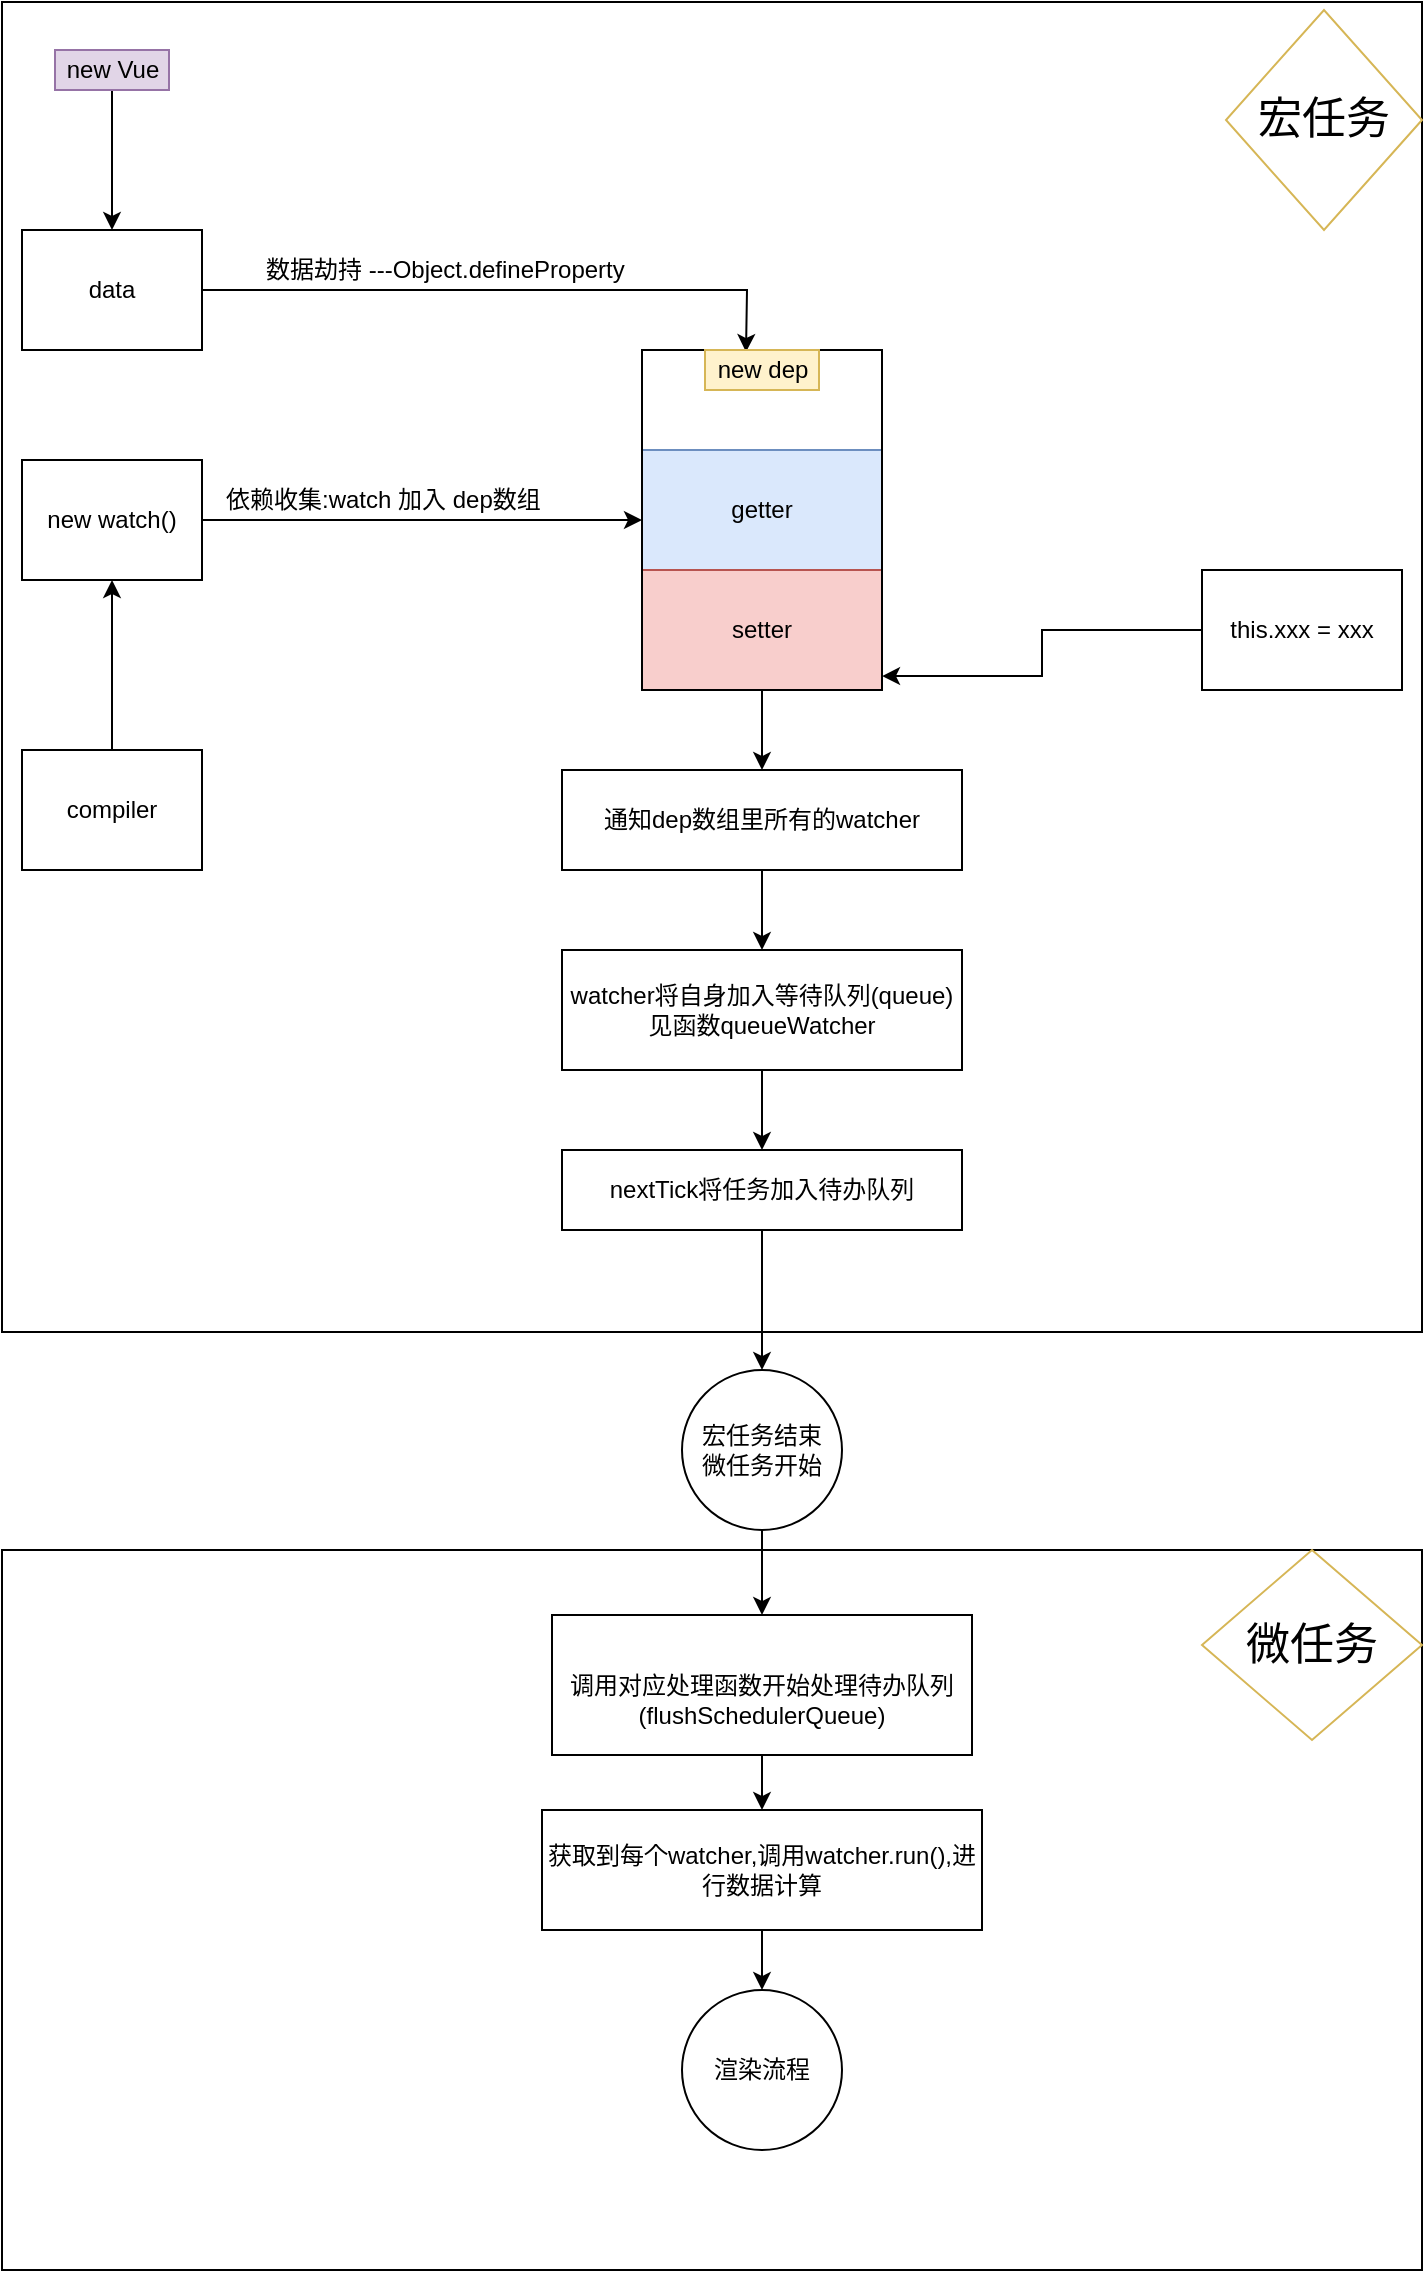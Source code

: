 <mxfile version="12.2.7" type="github" pages="1"><diagram id="HfMefwT_UiIjBtf52L7Y" name="Page-1"><mxGraphModel dx="1634" dy="796" grid="1" gridSize="10" guides="1" tooltips="1" connect="1" arrows="1" fold="1" page="1" pageScale="1" pageWidth="827" pageHeight="1169" background="none" math="0" shadow="0"><root><mxCell id="0"/><mxCell id="1" parent="0"/><mxCell id="YsaOxoRD0oWJHUhISJ-A-52" value="" style="rounded=0;whiteSpace=wrap;html=1;strokeColor=#000000;fillColor=none;" parent="1" vertex="1"><mxGeometry x="20" y="26" width="710" height="665" as="geometry"/></mxCell><mxCell id="YsaOxoRD0oWJHUhISJ-A-53" value="" style="rounded=0;whiteSpace=wrap;html=1;strokeColor=#000000;fillColor=none;" parent="1" vertex="1"><mxGeometry x="20" y="800" width="710" height="360" as="geometry"/></mxCell><mxCell id="YsaOxoRD0oWJHUhISJ-A-1" value="getter" style="rounded=0;whiteSpace=wrap;html=1;fillColor=#dae8fc;strokeColor=#6c8ebf;" parent="1" vertex="1"><mxGeometry x="340" y="250" width="120" height="60" as="geometry"/></mxCell><mxCell id="YsaOxoRD0oWJHUhISJ-A-2" value="setter" style="rounded=0;whiteSpace=wrap;html=1;fillColor=#f8cecc;strokeColor=#b85450;" parent="1" vertex="1"><mxGeometry x="340" y="310" width="120" height="60" as="geometry"/></mxCell><mxCell id="YsaOxoRD0oWJHUhISJ-A-10" style="edgeStyle=orthogonalEdgeStyle;rounded=0;orthogonalLoop=1;jettySize=auto;html=1;entryX=0.458;entryY=0.005;entryDx=0;entryDy=0;entryPerimeter=0;" parent="1" source="YsaOxoRD0oWJHUhISJ-A-3" edge="1"><mxGeometry relative="1" as="geometry"><mxPoint x="392" y="201" as="targetPoint"/></mxGeometry></mxCell><mxCell id="YsaOxoRD0oWJHUhISJ-A-3" value="data" style="rounded=0;whiteSpace=wrap;html=1;" parent="1" vertex="1"><mxGeometry x="30" y="140" width="90" height="60" as="geometry"/></mxCell><mxCell id="YsaOxoRD0oWJHUhISJ-A-11" value="数据劫持 ---Object.defineProperty&amp;nbsp;&lt;br&gt;" style="text;html=1;resizable=0;points=[];autosize=1;align=left;verticalAlign=top;spacingTop=-4;" parent="1" vertex="1"><mxGeometry x="150" y="150" width="200" height="20" as="geometry"/></mxCell><mxCell id="YsaOxoRD0oWJHUhISJ-A-24" style="edgeStyle=orthogonalEdgeStyle;rounded=0;orthogonalLoop=1;jettySize=auto;html=1;entryX=0.5;entryY=1;entryDx=0;entryDy=0;" parent="1" source="YsaOxoRD0oWJHUhISJ-A-12" target="YsaOxoRD0oWJHUhISJ-A-23" edge="1"><mxGeometry relative="1" as="geometry"/></mxCell><mxCell id="YsaOxoRD0oWJHUhISJ-A-12" value="compiler" style="rounded=0;whiteSpace=wrap;html=1;strokeColor=#000000;fillColor=none;" parent="1" vertex="1"><mxGeometry x="30" y="400" width="90" height="60" as="geometry"/></mxCell><mxCell id="YsaOxoRD0oWJHUhISJ-A-39" style="edgeStyle=orthogonalEdgeStyle;rounded=0;orthogonalLoop=1;jettySize=auto;html=1;entryX=0.5;entryY=0;entryDx=0;entryDy=0;" parent="1" source="YsaOxoRD0oWJHUhISJ-A-18" target="YsaOxoRD0oWJHUhISJ-A-38" edge="1"><mxGeometry relative="1" as="geometry"/></mxCell><mxCell id="YsaOxoRD0oWJHUhISJ-A-18" value="" style="rounded=0;whiteSpace=wrap;html=1;strokeColor=#000000;fillColor=none;" parent="1" vertex="1"><mxGeometry x="340" y="200" width="120" height="170" as="geometry"/></mxCell><mxCell id="YsaOxoRD0oWJHUhISJ-A-28" style="edgeStyle=orthogonalEdgeStyle;rounded=0;orthogonalLoop=1;jettySize=auto;html=1;entryX=0.5;entryY=0;entryDx=0;entryDy=0;" parent="1" source="YsaOxoRD0oWJHUhISJ-A-21" target="YsaOxoRD0oWJHUhISJ-A-3" edge="1"><mxGeometry relative="1" as="geometry"/></mxCell><mxCell id="YsaOxoRD0oWJHUhISJ-A-21" value="new Vue" style="text;html=1;strokeColor=#9673a6;fillColor=#e1d5e7;align=center;verticalAlign=middle;whiteSpace=wrap;rounded=0;" parent="1" vertex="1"><mxGeometry x="46.5" y="50" width="57" height="20" as="geometry"/></mxCell><mxCell id="YsaOxoRD0oWJHUhISJ-A-32" style="edgeStyle=orthogonalEdgeStyle;rounded=0;orthogonalLoop=1;jettySize=auto;html=1;entryX=0;entryY=0.5;entryDx=0;entryDy=0;" parent="1" source="YsaOxoRD0oWJHUhISJ-A-23" target="YsaOxoRD0oWJHUhISJ-A-18" edge="1"><mxGeometry relative="1" as="geometry"/></mxCell><mxCell id="YsaOxoRD0oWJHUhISJ-A-23" value="new watch()" style="rounded=0;whiteSpace=wrap;html=1;strokeColor=#000000;fillColor=none;" parent="1" vertex="1"><mxGeometry x="30" y="255" width="90" height="60" as="geometry"/></mxCell><mxCell id="YsaOxoRD0oWJHUhISJ-A-26" value="依赖收集:watch 加入 dep数组" style="text;html=1;resizable=0;points=[];autosize=1;align=left;verticalAlign=top;spacingTop=-4;" parent="1" vertex="1"><mxGeometry x="130" y="265" width="170" height="20" as="geometry"/></mxCell><mxCell id="YsaOxoRD0oWJHUhISJ-A-27" value="new dep" style="text;html=1;strokeColor=#d6b656;fillColor=#fff2cc;align=center;verticalAlign=middle;whiteSpace=wrap;rounded=0;" parent="1" vertex="1"><mxGeometry x="371.5" y="200" width="57" height="20" as="geometry"/></mxCell><mxCell id="YsaOxoRD0oWJHUhISJ-A-37" style="edgeStyle=orthogonalEdgeStyle;rounded=0;orthogonalLoop=1;jettySize=auto;html=1;entryX=1;entryY=0.959;entryDx=0;entryDy=0;entryPerimeter=0;" parent="1" source="YsaOxoRD0oWJHUhISJ-A-30" target="YsaOxoRD0oWJHUhISJ-A-18" edge="1"><mxGeometry relative="1" as="geometry"/></mxCell><mxCell id="YsaOxoRD0oWJHUhISJ-A-30" value="this.xxx = xxx" style="rounded=0;whiteSpace=wrap;html=1;strokeColor=#000000;fillColor=none;" parent="1" vertex="1"><mxGeometry x="620" y="310" width="100" height="60" as="geometry"/></mxCell><mxCell id="YsaOxoRD0oWJHUhISJ-A-41" style="edgeStyle=orthogonalEdgeStyle;rounded=0;orthogonalLoop=1;jettySize=auto;html=1;entryX=0.5;entryY=0;entryDx=0;entryDy=0;" parent="1" source="YsaOxoRD0oWJHUhISJ-A-38" target="YsaOxoRD0oWJHUhISJ-A-40" edge="1"><mxGeometry relative="1" as="geometry"/></mxCell><mxCell id="YsaOxoRD0oWJHUhISJ-A-38" value="通知dep数组里所有的watcher" style="rounded=0;whiteSpace=wrap;html=1;strokeColor=#000000;fillColor=none;" parent="1" vertex="1"><mxGeometry x="300" y="410" width="200" height="50" as="geometry"/></mxCell><mxCell id="YsaOxoRD0oWJHUhISJ-A-43" style="edgeStyle=orthogonalEdgeStyle;rounded=0;orthogonalLoop=1;jettySize=auto;html=1;entryX=0.5;entryY=0;entryDx=0;entryDy=0;" parent="1" source="YsaOxoRD0oWJHUhISJ-A-40" target="YsaOxoRD0oWJHUhISJ-A-42" edge="1"><mxGeometry relative="1" as="geometry"/></mxCell><mxCell id="YsaOxoRD0oWJHUhISJ-A-40" value="watcher将自身加入等待队列(queue)&lt;br&gt;见函数queueWatcher" style="rounded=0;whiteSpace=wrap;html=1;strokeColor=#000000;fillColor=none;align=center;" parent="1" vertex="1"><mxGeometry x="300" y="500" width="200" height="60" as="geometry"/></mxCell><mxCell id="YsaOxoRD0oWJHUhISJ-A-46" style="edgeStyle=orthogonalEdgeStyle;rounded=0;orthogonalLoop=1;jettySize=auto;html=1;entryX=0.5;entryY=0;entryDx=0;entryDy=0;" parent="1" source="YsaOxoRD0oWJHUhISJ-A-42" target="YsaOxoRD0oWJHUhISJ-A-44" edge="1"><mxGeometry relative="1" as="geometry"/></mxCell><mxCell id="YsaOxoRD0oWJHUhISJ-A-42" value="nextTick将任务加入待办队列" style="rounded=0;whiteSpace=wrap;html=1;strokeColor=#000000;fillColor=none;" parent="1" vertex="1"><mxGeometry x="300" y="600" width="200" height="40" as="geometry"/></mxCell><mxCell id="YsaOxoRD0oWJHUhISJ-A-47" style="edgeStyle=orthogonalEdgeStyle;rounded=0;orthogonalLoop=1;jettySize=auto;html=1;entryX=0.5;entryY=0;entryDx=0;entryDy=0;" parent="1" source="YsaOxoRD0oWJHUhISJ-A-44" target="YsaOxoRD0oWJHUhISJ-A-45" edge="1"><mxGeometry relative="1" as="geometry"/></mxCell><mxCell id="YsaOxoRD0oWJHUhISJ-A-44" value="宏任务结束&lt;br&gt;微任务开始" style="ellipse;whiteSpace=wrap;html=1;aspect=fixed;strokeColor=#000000;fillColor=none;" parent="1" vertex="1"><mxGeometry x="360" y="710" width="80" height="80" as="geometry"/></mxCell><mxCell id="YsaOxoRD0oWJHUhISJ-A-50" style="edgeStyle=orthogonalEdgeStyle;rounded=0;orthogonalLoop=1;jettySize=auto;html=1;entryX=0.5;entryY=0;entryDx=0;entryDy=0;" parent="1" source="YsaOxoRD0oWJHUhISJ-A-45" target="YsaOxoRD0oWJHUhISJ-A-48" edge="1"><mxGeometry relative="1" as="geometry"/></mxCell><mxCell id="YsaOxoRD0oWJHUhISJ-A-45" value="&lt;br&gt;调用对应处理函数开始处理待办队列 (flushSchedulerQueue)" style="rounded=0;whiteSpace=wrap;html=1;strokeColor=#000000;fillColor=none;" parent="1" vertex="1"><mxGeometry x="295" y="832.5" width="210" height="70" as="geometry"/></mxCell><mxCell id="YsaOxoRD0oWJHUhISJ-A-51" style="edgeStyle=orthogonalEdgeStyle;rounded=0;orthogonalLoop=1;jettySize=auto;html=1;entryX=0.5;entryY=0;entryDx=0;entryDy=0;" parent="1" source="YsaOxoRD0oWJHUhISJ-A-48" target="YsaOxoRD0oWJHUhISJ-A-49" edge="1"><mxGeometry relative="1" as="geometry"/></mxCell><mxCell id="YsaOxoRD0oWJHUhISJ-A-48" value="获取到每个watcher,调用watcher.run(),进行数据计算" style="rounded=0;whiteSpace=wrap;html=1;strokeColor=#000000;fillColor=none;" parent="1" vertex="1"><mxGeometry x="290" y="930" width="220" height="60" as="geometry"/></mxCell><mxCell id="YsaOxoRD0oWJHUhISJ-A-49" value="渲染流程" style="ellipse;whiteSpace=wrap;html=1;aspect=fixed;strokeColor=#000000;fillColor=none;" parent="1" vertex="1"><mxGeometry x="360" y="1020" width="80" height="80" as="geometry"/></mxCell><mxCell id="YsaOxoRD0oWJHUhISJ-A-54" value="&lt;p style=&quot;line-height: 120% ; font-size: 22px&quot;&gt;&lt;br&gt;&lt;/p&gt;" style="text;html=1;strokeColor=none;fillColor=none;align=center;verticalAlign=middle;whiteSpace=wrap;rounded=0;" parent="1" vertex="1"><mxGeometry x="570" y="470" width="120" height="90" as="geometry"/></mxCell><mxCell id="YsaOxoRD0oWJHUhISJ-A-55" value="&lt;font style=&quot;font-size: 22px&quot;&gt;微任务&lt;/font&gt;" style="rhombus;whiteSpace=wrap;html=1;strokeColor=#d6b656;fillColor=none;" parent="1" vertex="1"><mxGeometry x="620" y="800" width="110" height="95" as="geometry"/></mxCell><mxCell id="YsaOxoRD0oWJHUhISJ-A-56" value="&lt;span style=&quot;font-size: 22px&quot;&gt;宏任务&lt;/span&gt;" style="rhombus;whiteSpace=wrap;html=1;strokeColor=#d6b656;fillColor=none;direction=south;" parent="1" vertex="1"><mxGeometry x="632" y="30" width="98" height="110" as="geometry"/></mxCell></root></mxGraphModel></diagram></mxfile>